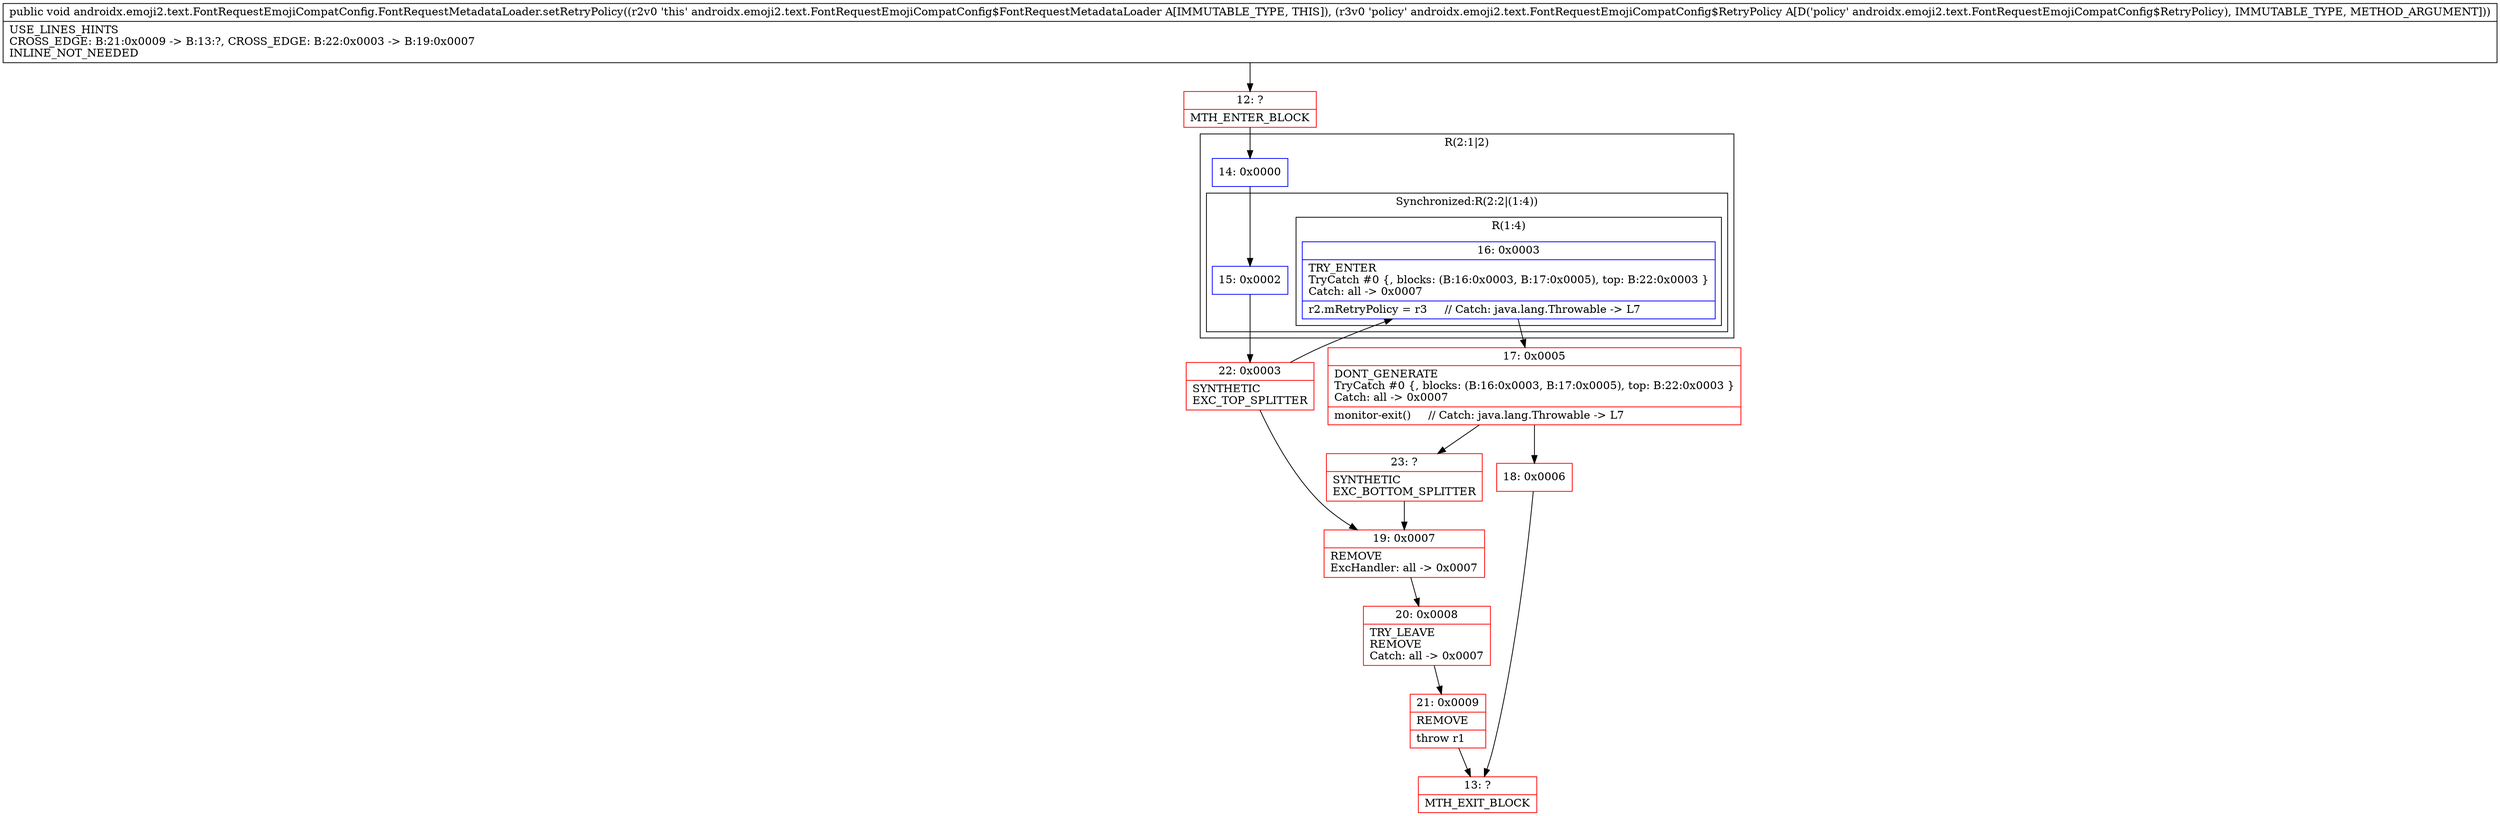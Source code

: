 digraph "CFG forandroidx.emoji2.text.FontRequestEmojiCompatConfig.FontRequestMetadataLoader.setRetryPolicy(Landroidx\/emoji2\/text\/FontRequestEmojiCompatConfig$RetryPolicy;)V" {
subgraph cluster_Region_1530342983 {
label = "R(2:1|2)";
node [shape=record,color=blue];
Node_14 [shape=record,label="{14\:\ 0x0000}"];
subgraph cluster_SynchronizedRegion_2066609351 {
label = "Synchronized:R(2:2|(1:4))";
node [shape=record,color=blue];
Node_15 [shape=record,label="{15\:\ 0x0002}"];
subgraph cluster_Region_1850315908 {
label = "R(1:4)";
node [shape=record,color=blue];
Node_16 [shape=record,label="{16\:\ 0x0003|TRY_ENTER\lTryCatch #0 \{, blocks: (B:16:0x0003, B:17:0x0005), top: B:22:0x0003 \}\lCatch: all \-\> 0x0007\l|r2.mRetryPolicy = r3     \/\/ Catch: java.lang.Throwable \-\> L7\l}"];
}
}
}
Node_12 [shape=record,color=red,label="{12\:\ ?|MTH_ENTER_BLOCK\l}"];
Node_22 [shape=record,color=red,label="{22\:\ 0x0003|SYNTHETIC\lEXC_TOP_SPLITTER\l}"];
Node_17 [shape=record,color=red,label="{17\:\ 0x0005|DONT_GENERATE\lTryCatch #0 \{, blocks: (B:16:0x0003, B:17:0x0005), top: B:22:0x0003 \}\lCatch: all \-\> 0x0007\l|monitor\-exit()     \/\/ Catch: java.lang.Throwable \-\> L7\l}"];
Node_18 [shape=record,color=red,label="{18\:\ 0x0006}"];
Node_13 [shape=record,color=red,label="{13\:\ ?|MTH_EXIT_BLOCK\l}"];
Node_23 [shape=record,color=red,label="{23\:\ ?|SYNTHETIC\lEXC_BOTTOM_SPLITTER\l}"];
Node_19 [shape=record,color=red,label="{19\:\ 0x0007|REMOVE\lExcHandler: all \-\> 0x0007\l}"];
Node_20 [shape=record,color=red,label="{20\:\ 0x0008|TRY_LEAVE\lREMOVE\lCatch: all \-\> 0x0007\l}"];
Node_21 [shape=record,color=red,label="{21\:\ 0x0009|REMOVE\l|throw r1\l}"];
MethodNode[shape=record,label="{public void androidx.emoji2.text.FontRequestEmojiCompatConfig.FontRequestMetadataLoader.setRetryPolicy((r2v0 'this' androidx.emoji2.text.FontRequestEmojiCompatConfig$FontRequestMetadataLoader A[IMMUTABLE_TYPE, THIS]), (r3v0 'policy' androidx.emoji2.text.FontRequestEmojiCompatConfig$RetryPolicy A[D('policy' androidx.emoji2.text.FontRequestEmojiCompatConfig$RetryPolicy), IMMUTABLE_TYPE, METHOD_ARGUMENT]))  | USE_LINES_HINTS\lCROSS_EDGE: B:21:0x0009 \-\> B:13:?, CROSS_EDGE: B:22:0x0003 \-\> B:19:0x0007\lINLINE_NOT_NEEDED\l}"];
MethodNode -> Node_12;Node_14 -> Node_15;
Node_15 -> Node_22;
Node_16 -> Node_17;
Node_12 -> Node_14;
Node_22 -> Node_16;
Node_22 -> Node_19;
Node_17 -> Node_18;
Node_17 -> Node_23;
Node_18 -> Node_13;
Node_23 -> Node_19;
Node_19 -> Node_20;
Node_20 -> Node_21;
Node_21 -> Node_13;
}

